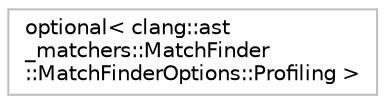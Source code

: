 digraph "Graphical Class Hierarchy"
{
 // LATEX_PDF_SIZE
  bgcolor="transparent";
  edge [fontname="Helvetica",fontsize="10",labelfontname="Helvetica",labelfontsize="10"];
  node [fontname="Helvetica",fontsize="10",shape=record];
  rankdir="LR";
  Node0 [label="optional\< clang::ast\l_matchers::MatchFinder\l::MatchFinderOptions::Profiling \>",height=0.2,width=0.4,color="grey75",tooltip=" "];
}
